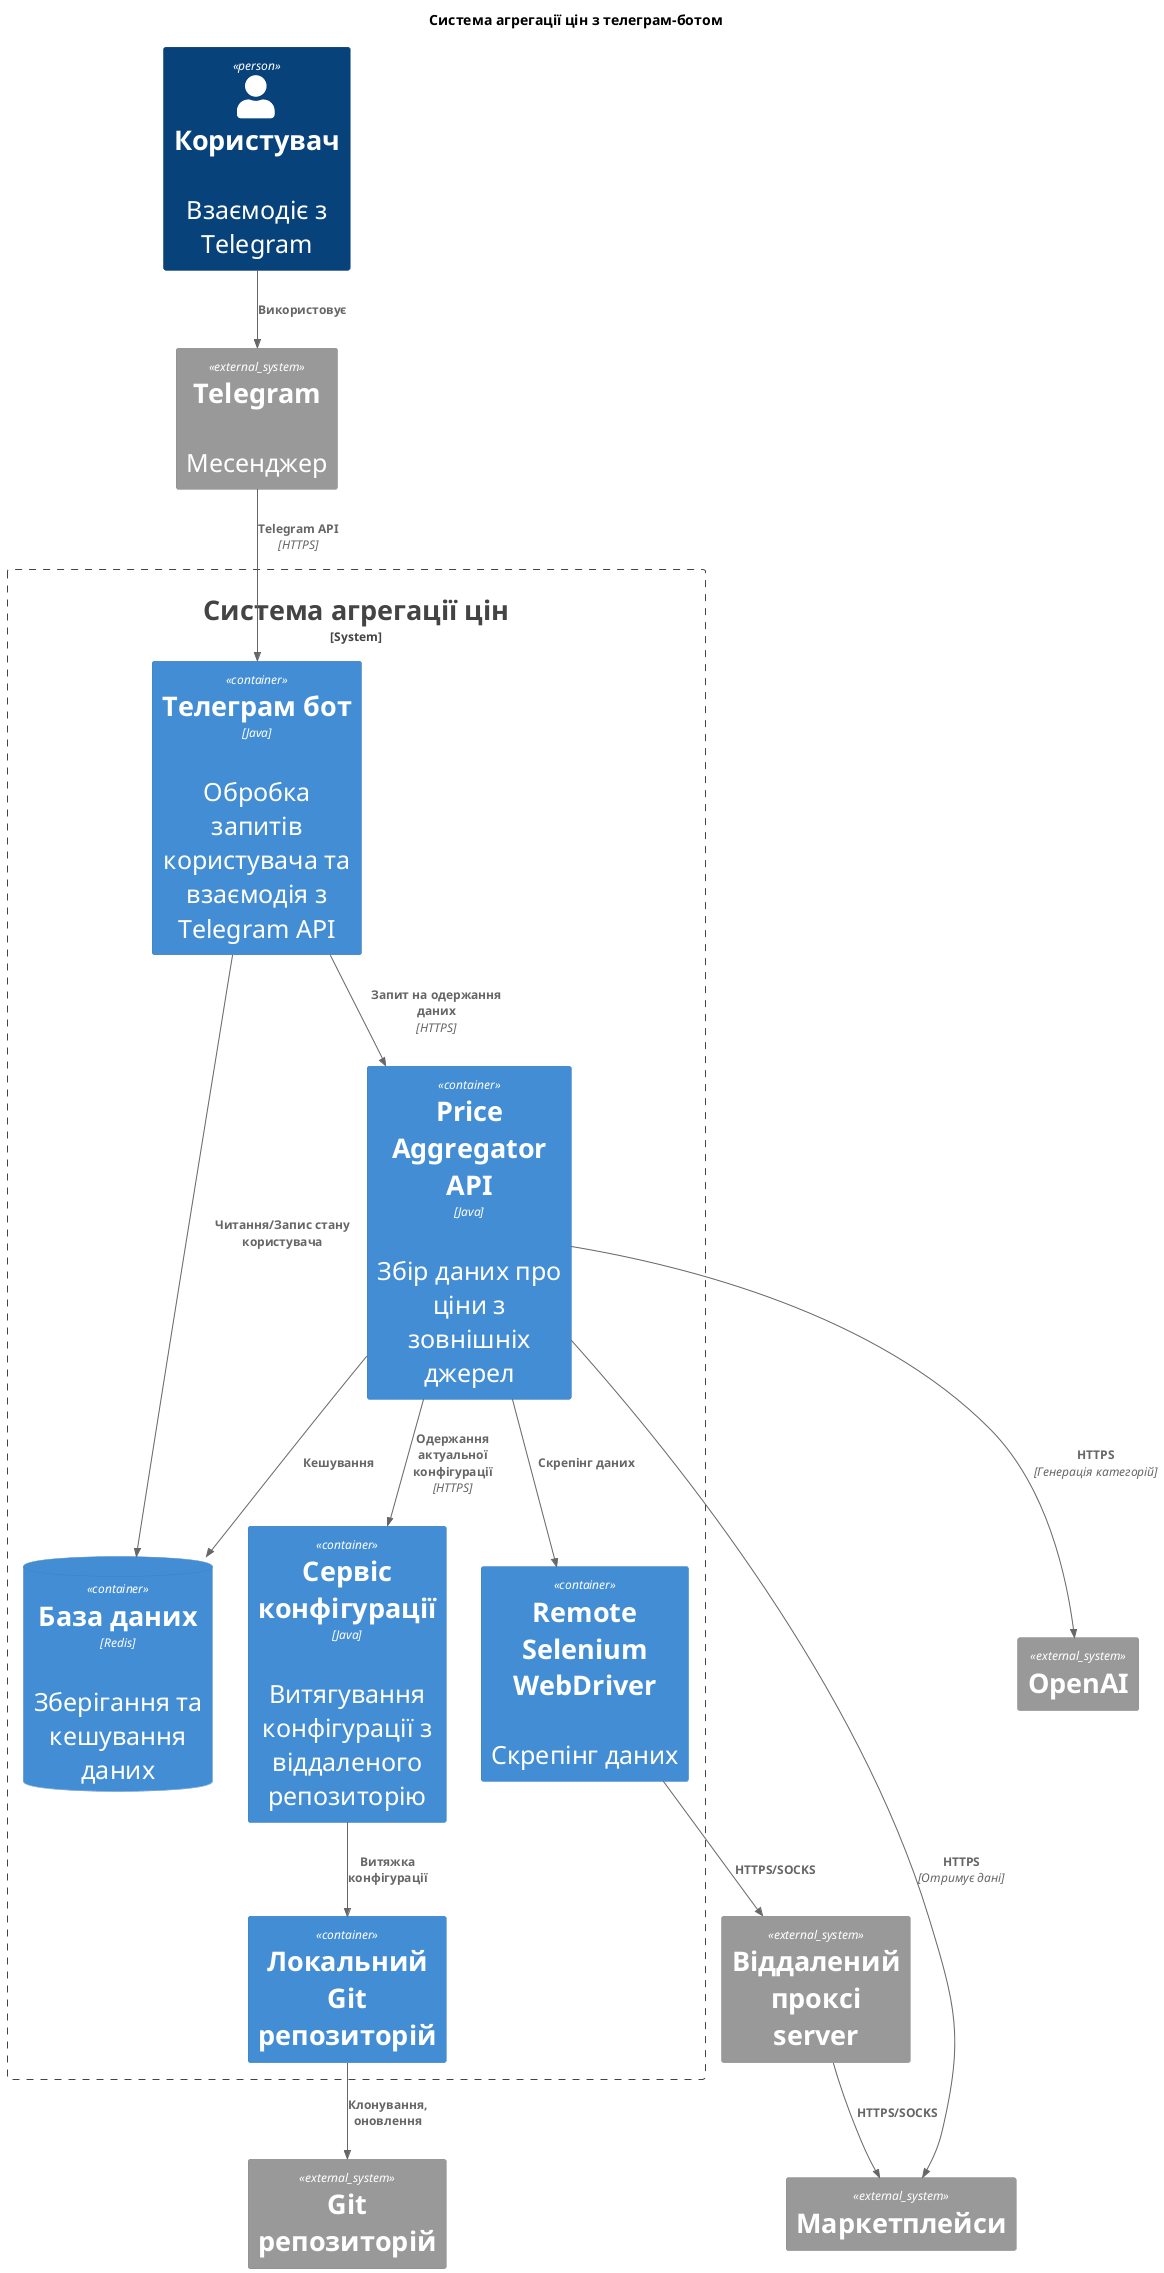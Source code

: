 @startuml
skinparam defaultFontSize 25
!include <C4/C4_Container>

title Система агрегації цін з телеграм-ботом

Person(user, "Користувач", "Взаємодіє з Telegram")
System_Ext(telegram, "Telegram", "Месенджер")

System_Boundary(price_aggregator, "Система агрегації цін") {
    Container(telegram_bot, "Телеграм бот", "Java", "Обробка запитів\nкористувача та взаємодія з\nTelegram API")
    Container(price_aggregator_api, "Price Aggregator API", "Java", "Збір даних про ціни з\nзовнішніх джерел")
    Container(config_service, "Сервіс конфігурації", "Java", "Витягування конфігурації з\nвіддаленого репозиторію")
    ContainerDb(database, "База даних", "Redis", "Зберігання та кешування\nданих")
    Container(remote_selenium, "Remote Selenium\nWebDriver", "", "Скрепінг даних")
    Container(local_git, "Локальний Git\nрепозиторій")
}

System_Ext(proxy_server, "Віддалений проксі\nserver")
System_Ext(git_repo, "Git репозиторій")
System_Ext(marketplaces, "Маркетплейси")
System_Ext(open_ai, "OpenAI")

Rel(user, telegram, "Використовує")
Rel(telegram, telegram_bot, "Telegram API", "HTTPS")
Rel(telegram_bot, price_aggregator_api, "Запит на одержання\nданих", "HTTPS")
Rel(telegram_bot, database, "Читання/Запис стану\nкористувача")
Rel(price_aggregator_api, config_service, "Одержання\nактуальної\nконфігурації", "HTTPS")
Rel(price_aggregator_api, database, "Кешування")
Rel(price_aggregator_api, remote_selenium, "Скрепінг даних")
Rel(config_service, local_git, "Витяжка\nконфігурації")
Rel(local_git, git_repo, "Клонування,\nоновлення")
Rel(remote_selenium, proxy_server, "HTTPS/SOCKS")
Rel(proxy_server, marketplaces, "HTTPS/SOCKS")
Rel(price_aggregator_api, marketplaces, "HTTPS", "Отримує дані")
Rel(price_aggregator_api, open_ai, "HTTPS", "Генерація категорій")

@enduml
